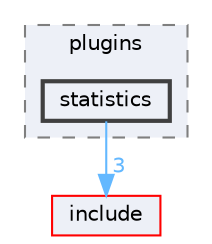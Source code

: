 digraph "src/plugins/statistics"
{
 // LATEX_PDF_SIZE
  bgcolor="transparent";
  edge [fontname=Helvetica,fontsize=10,labelfontname=Helvetica,labelfontsize=10];
  node [fontname=Helvetica,fontsize=10,shape=box,height=0.2,width=0.4];
  compound=true
  subgraph clusterdir_7020b8b7abcceffa3f9f7a2d24718f16 {
    graph [ bgcolor="#edf0f7", pencolor="grey50", label="plugins", fontname=Helvetica,fontsize=10 style="filled,dashed", URL="dir_7020b8b7abcceffa3f9f7a2d24718f16.html",tooltip=""]
  dir_c5bb6386f66f79dc5d58af1bfaf2f4ed [label="statistics", fillcolor="#edf0f7", color="grey25", style="filled,bold", URL="dir_c5bb6386f66f79dc5d58af1bfaf2f4ed.html",tooltip=""];
  }
  dir_d44c64559bbebec7f509842c48db8b23 [label="include", fillcolor="#edf0f7", color="red", style="filled", URL="dir_d44c64559bbebec7f509842c48db8b23.html",tooltip=""];
  dir_c5bb6386f66f79dc5d58af1bfaf2f4ed->dir_d44c64559bbebec7f509842c48db8b23 [headlabel="3", labeldistance=1.5 headhref="dir_000060_000018.html" href="dir_000060_000018.html" color="steelblue1" fontcolor="steelblue1"];
}
